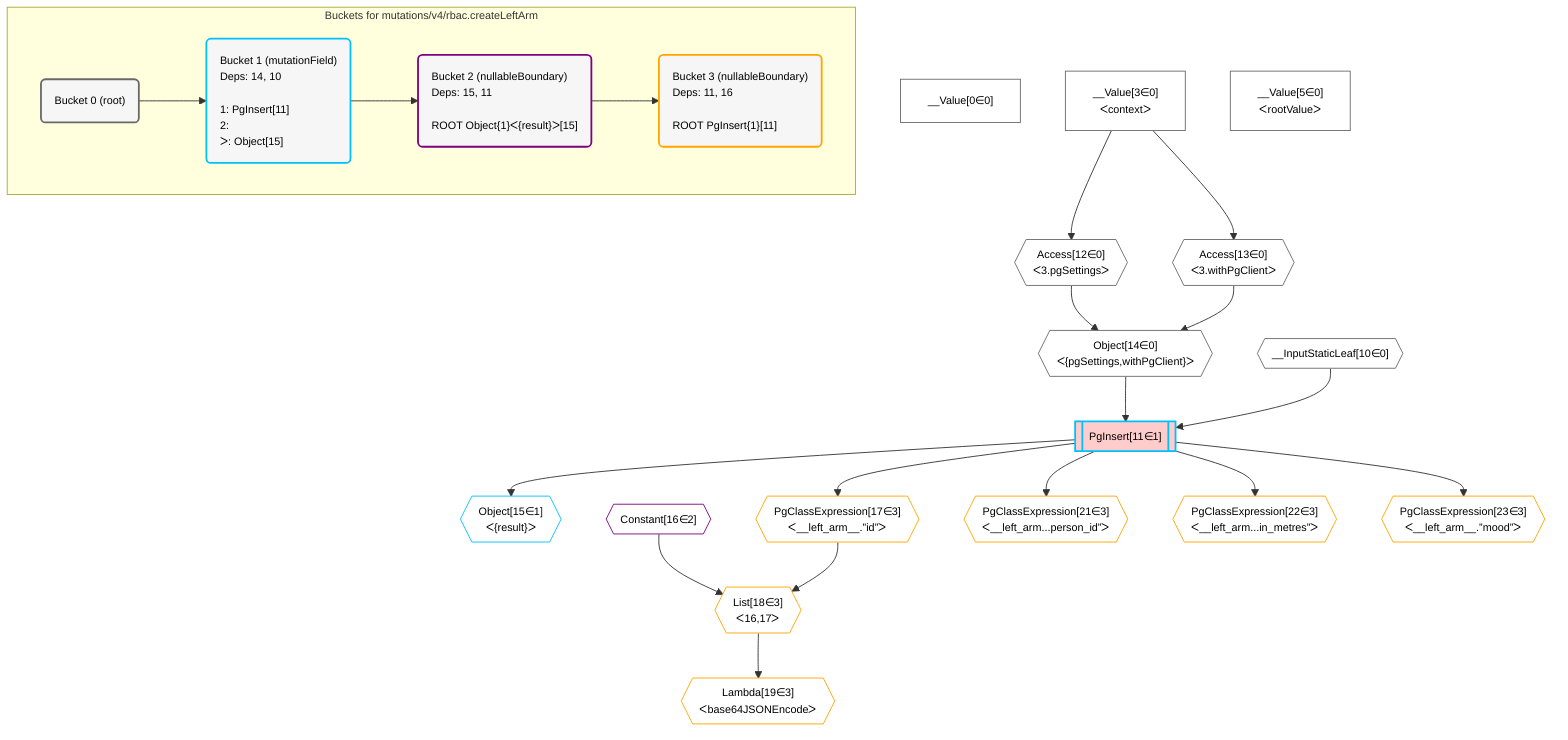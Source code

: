 %%{init: {'themeVariables': { 'fontSize': '12px'}}}%%
graph TD
    classDef path fill:#eee,stroke:#000,color:#000
    classDef plan fill:#fff,stroke-width:1px,color:#000
    classDef itemplan fill:#fff,stroke-width:2px,color:#000
    classDef unbatchedplan fill:#dff,stroke-width:1px,color:#000
    classDef sideeffectplan fill:#fcc,stroke-width:2px,color:#000
    classDef bucket fill:#f6f6f6,color:#000,stroke-width:2px,text-align:left


    %% define steps
    __Value0["__Value[0∈0]"]:::plan
    __Value3["__Value[3∈0]<br />ᐸcontextᐳ"]:::plan
    __Value5["__Value[5∈0]<br />ᐸrootValueᐳ"]:::plan
    __InputStaticLeaf10{{"__InputStaticLeaf[10∈0]"}}:::plan
    Access12{{"Access[12∈0]<br />ᐸ3.pgSettingsᐳ"}}:::plan
    Access13{{"Access[13∈0]<br />ᐸ3.withPgClientᐳ"}}:::plan
    Object14{{"Object[14∈0]<br />ᐸ{pgSettings,withPgClient}ᐳ"}}:::plan
    PgInsert11[["PgInsert[11∈1]"]]:::sideeffectplan
    Object15{{"Object[15∈1]<br />ᐸ{result}ᐳ"}}:::plan
    Constant16{{"Constant[16∈2]"}}:::plan
    PgClassExpression17{{"PgClassExpression[17∈3]<br />ᐸ__left_arm__.”id”ᐳ"}}:::plan
    List18{{"List[18∈3]<br />ᐸ16,17ᐳ"}}:::plan
    Lambda19{{"Lambda[19∈3]<br />ᐸbase64JSONEncodeᐳ"}}:::plan
    PgClassExpression21{{"PgClassExpression[21∈3]<br />ᐸ__left_arm...person_id”ᐳ"}}:::plan
    PgClassExpression22{{"PgClassExpression[22∈3]<br />ᐸ__left_arm...in_metres”ᐳ"}}:::plan
    PgClassExpression23{{"PgClassExpression[23∈3]<br />ᐸ__left_arm__.”mood”ᐳ"}}:::plan

    %% plan dependencies
    __Value3 --> Access12
    __Value3 --> Access13
    Access12 & Access13 --> Object14
    Object14 & __InputStaticLeaf10 --> PgInsert11
    PgInsert11 --> Object15
    PgInsert11 --> PgClassExpression17
    Constant16 & PgClassExpression17 --> List18
    List18 --> Lambda19
    PgInsert11 --> PgClassExpression21
    PgInsert11 --> PgClassExpression22
    PgInsert11 --> PgClassExpression23

    subgraph "Buckets for mutations/v4/rbac.createLeftArm"
    Bucket0("Bucket 0 (root)"):::bucket
    classDef bucket0 stroke:#696969
    class Bucket0,__Value0,__Value3,__Value5,__InputStaticLeaf10,Access12,Access13,Object14 bucket0
    Bucket1("Bucket 1 (mutationField)<br />Deps: 14, 10<br /><br />1: PgInsert[11]<br />2: <br />ᐳ: Object[15]"):::bucket
    classDef bucket1 stroke:#00bfff
    class Bucket1,PgInsert11,Object15 bucket1
    Bucket2("Bucket 2 (nullableBoundary)<br />Deps: 15, 11<br /><br />ROOT Object{1}ᐸ{result}ᐳ[15]"):::bucket
    classDef bucket2 stroke:#7f007f
    class Bucket2,Constant16 bucket2
    Bucket3("Bucket 3 (nullableBoundary)<br />Deps: 11, 16<br /><br />ROOT PgInsert{1}[11]"):::bucket
    classDef bucket3 stroke:#ffa500
    class Bucket3,PgClassExpression17,List18,Lambda19,PgClassExpression21,PgClassExpression22,PgClassExpression23 bucket3
    Bucket0 --> Bucket1
    Bucket1 --> Bucket2
    Bucket2 --> Bucket3
    end